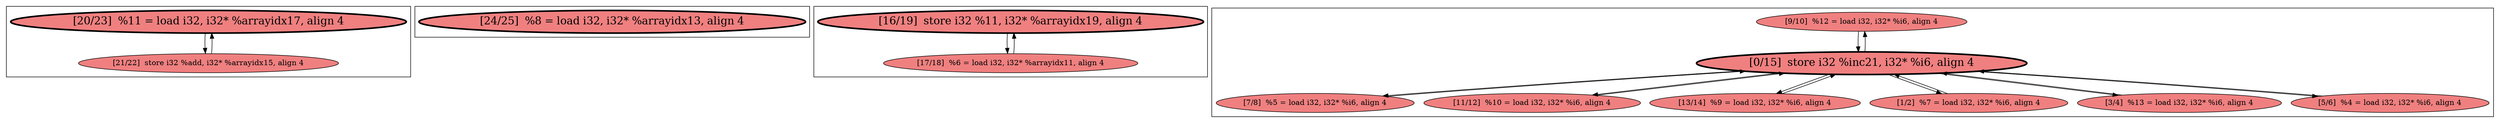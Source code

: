 
digraph G {





subgraph cluster3 {


node171 [penwidth=3.0,fontsize=20,fillcolor=lightcoral,label="[20/23]  %11 = load i32, i32* %arrayidx17, align 4",shape=ellipse,style=filled ]
node170 [fillcolor=lightcoral,label="[21/22]  store i32 %add, i32* %arrayidx15, align 4",shape=ellipse,style=filled ]

node170->node171 [ ]
node171->node170 [ ]


}

subgraph cluster2 {


node169 [penwidth=3.0,fontsize=20,fillcolor=lightcoral,label="[24/25]  %8 = load i32, i32* %arrayidx13, align 4",shape=ellipse,style=filled ]



}

subgraph cluster0 {


node160 [penwidth=3.0,fontsize=20,fillcolor=lightcoral,label="[16/19]  store i32 %11, i32* %arrayidx19, align 4",shape=ellipse,style=filled ]
node159 [fillcolor=lightcoral,label="[17/18]  %6 = load i32, i32* %arrayidx11, align 4",shape=ellipse,style=filled ]

node159->node160 [ ]
node160->node159 [ ]


}

subgraph cluster1 {


node168 [fillcolor=lightcoral,label="[9/10]  %12 = load i32, i32* %i6, align 4",shape=ellipse,style=filled ]
node167 [fillcolor=lightcoral,label="[7/8]  %5 = load i32, i32* %i6, align 4",shape=ellipse,style=filled ]
node162 [fillcolor=lightcoral,label="[11/12]  %10 = load i32, i32* %i6, align 4",shape=ellipse,style=filled ]
node161 [fillcolor=lightcoral,label="[13/14]  %9 = load i32, i32* %i6, align 4",shape=ellipse,style=filled ]
node163 [penwidth=3.0,fontsize=20,fillcolor=lightcoral,label="[0/15]  store i32 %inc21, i32* %i6, align 4",shape=ellipse,style=filled ]
node164 [fillcolor=lightcoral,label="[1/2]  %7 = load i32, i32* %i6, align 4",shape=ellipse,style=filled ]
node165 [fillcolor=lightcoral,label="[3/4]  %13 = load i32, i32* %i6, align 4",shape=ellipse,style=filled ]
node166 [fillcolor=lightcoral,label="[5/6]  %4 = load i32, i32* %i6, align 4",shape=ellipse,style=filled ]

node163->node165 [ ]
node164->node163 [ ]
node165->node163 [ ]
node163->node164 [ ]
node163->node162 [ ]
node162->node163 [ ]
node163->node161 [ ]
node161->node163 [ ]
node163->node168 [ ]
node167->node163 [ ]
node168->node163 [ ]
node163->node166 [ ]
node163->node167 [ ]
node166->node163 [ ]


}

}
